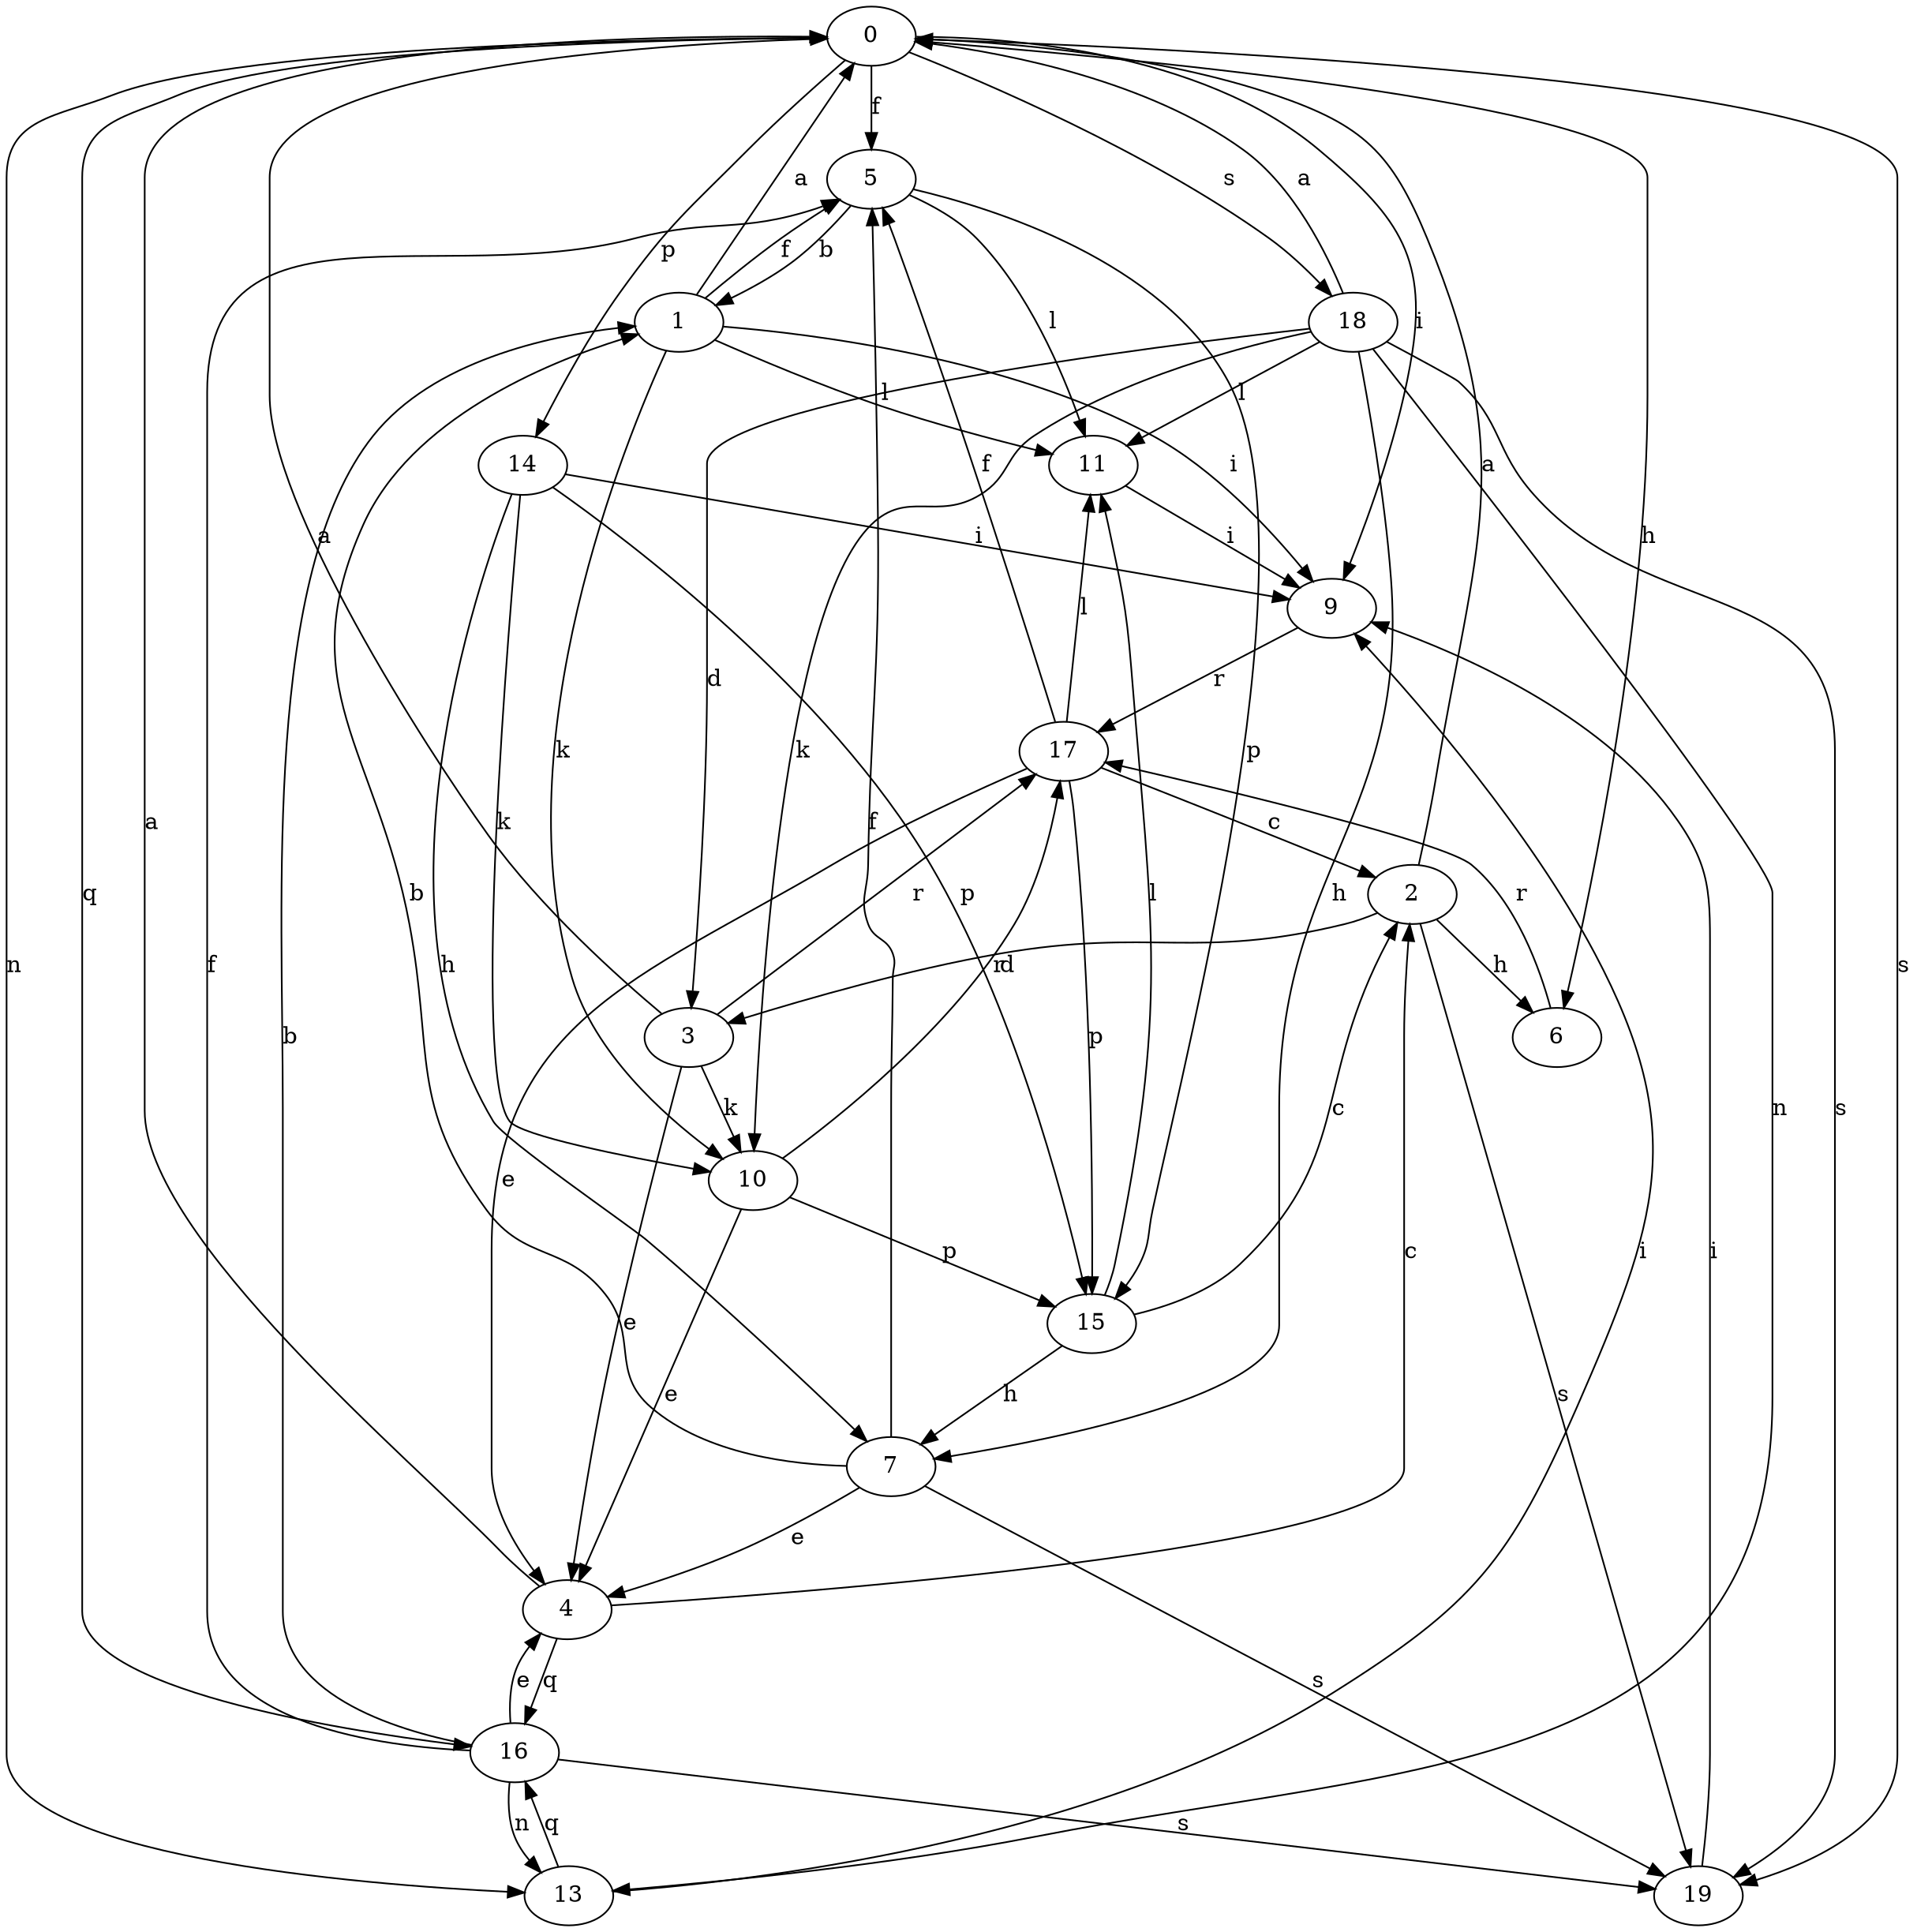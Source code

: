 strict digraph  {
0;
1;
2;
3;
4;
5;
6;
7;
9;
10;
11;
13;
14;
15;
16;
17;
18;
19;
0 -> 5  [label=f];
0 -> 6  [label=h];
0 -> 9  [label=i];
0 -> 13  [label=n];
0 -> 14  [label=p];
0 -> 16  [label=q];
0 -> 18  [label=s];
0 -> 19  [label=s];
1 -> 0  [label=a];
1 -> 5  [label=f];
1 -> 9  [label=i];
1 -> 10  [label=k];
1 -> 11  [label=l];
2 -> 0  [label=a];
2 -> 3  [label=d];
2 -> 6  [label=h];
2 -> 19  [label=s];
3 -> 0  [label=a];
3 -> 4  [label=e];
3 -> 10  [label=k];
3 -> 17  [label=r];
4 -> 0  [label=a];
4 -> 2  [label=c];
4 -> 16  [label=q];
5 -> 1  [label=b];
5 -> 11  [label=l];
5 -> 15  [label=p];
6 -> 17  [label=r];
7 -> 1  [label=b];
7 -> 4  [label=e];
7 -> 5  [label=f];
7 -> 19  [label=s];
9 -> 17  [label=r];
10 -> 4  [label=e];
10 -> 15  [label=p];
10 -> 17  [label=r];
11 -> 9  [label=i];
13 -> 9  [label=i];
13 -> 16  [label=q];
14 -> 7  [label=h];
14 -> 9  [label=i];
14 -> 10  [label=k];
14 -> 15  [label=p];
15 -> 2  [label=c];
15 -> 7  [label=h];
15 -> 11  [label=l];
16 -> 1  [label=b];
16 -> 4  [label=e];
16 -> 5  [label=f];
16 -> 13  [label=n];
16 -> 19  [label=s];
17 -> 2  [label=c];
17 -> 4  [label=e];
17 -> 5  [label=f];
17 -> 11  [label=l];
17 -> 15  [label=p];
18 -> 0  [label=a];
18 -> 3  [label=d];
18 -> 7  [label=h];
18 -> 10  [label=k];
18 -> 11  [label=l];
18 -> 13  [label=n];
18 -> 19  [label=s];
19 -> 9  [label=i];
}
